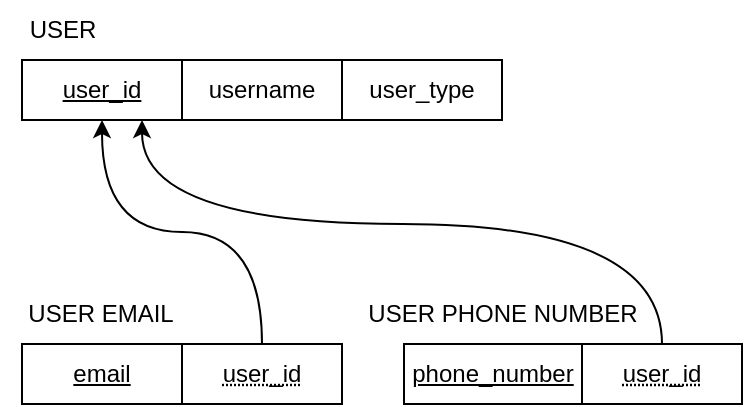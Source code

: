 <mxfile version="24.2.3" type="github">
  <diagram name="Page-1" id="2q1C1uKWbJOoHwZ1PiuB">
    <mxGraphModel dx="571" dy="619" grid="1" gridSize="10" guides="1" tooltips="1" connect="1" arrows="1" fold="1" page="1" pageScale="1" pageWidth="2336" pageHeight="1654" math="0" shadow="0">
      <root>
        <mxCell id="0" />
        <mxCell id="1" parent="0" />
        <mxCell id="OzQULG-dRKaMRiAVHQlx-1" value="&lt;u&gt;user_id&lt;/u&gt;" style="rounded=0;whiteSpace=wrap;html=1;" vertex="1" parent="1">
          <mxGeometry x="160" y="88" width="80" height="30" as="geometry" />
        </mxCell>
        <mxCell id="OzQULG-dRKaMRiAVHQlx-2" value="USER" style="text;html=1;align=center;verticalAlign=middle;resizable=0;points=[];autosize=1;strokeColor=none;fillColor=none;" vertex="1" parent="1">
          <mxGeometry x="150" y="58" width="60" height="30" as="geometry" />
        </mxCell>
        <mxCell id="OzQULG-dRKaMRiAVHQlx-3" value="username" style="rounded=0;whiteSpace=wrap;html=1;" vertex="1" parent="1">
          <mxGeometry x="240" y="88" width="80" height="30" as="geometry" />
        </mxCell>
        <mxCell id="OzQULG-dRKaMRiAVHQlx-4" value="user_type" style="rounded=0;whiteSpace=wrap;html=1;" vertex="1" parent="1">
          <mxGeometry x="320" y="88" width="80" height="30" as="geometry" />
        </mxCell>
        <mxCell id="OzQULG-dRKaMRiAVHQlx-5" value="&lt;u&gt;email&lt;/u&gt;" style="rounded=0;whiteSpace=wrap;html=1;" vertex="1" parent="1">
          <mxGeometry x="160" y="230" width="80" height="30" as="geometry" />
        </mxCell>
        <mxCell id="OzQULG-dRKaMRiAVHQlx-6" value="USER EMAIL" style="text;html=1;align=center;verticalAlign=middle;resizable=0;points=[];autosize=1;strokeColor=none;fillColor=none;" vertex="1" parent="1">
          <mxGeometry x="149" y="200" width="100" height="30" as="geometry" />
        </mxCell>
        <mxCell id="OzQULG-dRKaMRiAVHQlx-8" style="edgeStyle=orthogonalEdgeStyle;rounded=0;orthogonalLoop=1;jettySize=auto;html=1;entryX=0.5;entryY=1;entryDx=0;entryDy=0;curved=1;" edge="1" parent="1" source="OzQULG-dRKaMRiAVHQlx-7" target="OzQULG-dRKaMRiAVHQlx-1">
          <mxGeometry relative="1" as="geometry" />
        </mxCell>
        <mxCell id="OzQULG-dRKaMRiAVHQlx-7" value="&lt;u style=&quot;text-decoration: dotted underline&quot;&gt;user_id&lt;/u&gt;" style="rounded=0;whiteSpace=wrap;html=1;" vertex="1" parent="1">
          <mxGeometry x="240" y="230" width="80" height="30" as="geometry" />
        </mxCell>
        <mxCell id="OzQULG-dRKaMRiAVHQlx-9" value="&lt;u&gt;phone_number&lt;/u&gt;" style="rounded=0;whiteSpace=wrap;html=1;" vertex="1" parent="1">
          <mxGeometry x="351" y="230" width="89" height="30" as="geometry" />
        </mxCell>
        <mxCell id="OzQULG-dRKaMRiAVHQlx-10" value="USER PHONE NUMBER" style="text;html=1;align=center;verticalAlign=middle;resizable=0;points=[];autosize=1;strokeColor=none;fillColor=none;" vertex="1" parent="1">
          <mxGeometry x="320" y="200" width="160" height="30" as="geometry" />
        </mxCell>
        <mxCell id="OzQULG-dRKaMRiAVHQlx-12" style="edgeStyle=orthogonalEdgeStyle;rounded=0;orthogonalLoop=1;jettySize=auto;html=1;entryX=0.75;entryY=1;entryDx=0;entryDy=0;curved=1;" edge="1" parent="1" source="OzQULG-dRKaMRiAVHQlx-11" target="OzQULG-dRKaMRiAVHQlx-1">
          <mxGeometry relative="1" as="geometry">
            <Array as="points">
              <mxPoint x="480" y="170" />
              <mxPoint x="220" y="170" />
            </Array>
          </mxGeometry>
        </mxCell>
        <mxCell id="OzQULG-dRKaMRiAVHQlx-11" value="&lt;u style=&quot;text-decoration: dotted underline&quot;&gt;user_id&lt;/u&gt;" style="rounded=0;whiteSpace=wrap;html=1;" vertex="1" parent="1">
          <mxGeometry x="440" y="230" width="80" height="30" as="geometry" />
        </mxCell>
      </root>
    </mxGraphModel>
  </diagram>
</mxfile>
